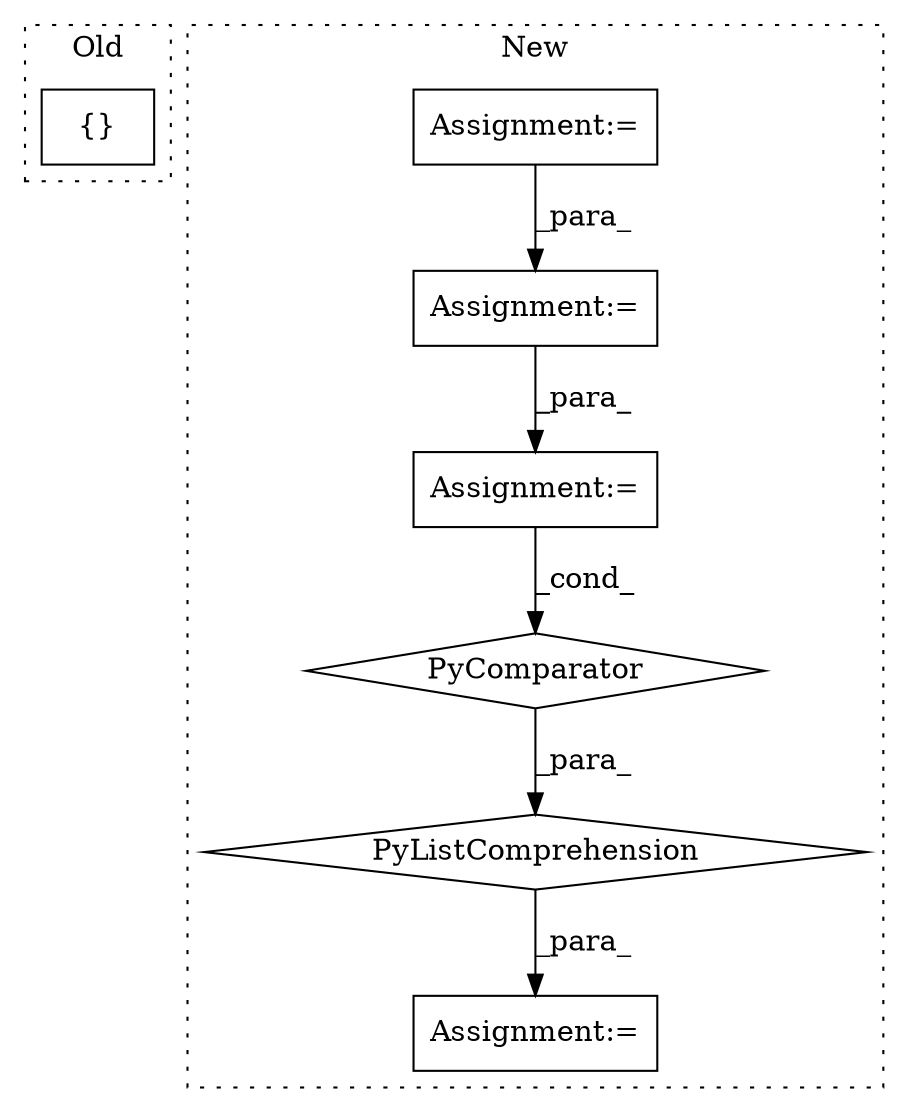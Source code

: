 digraph G {
subgraph cluster0 {
1 [label="{}" a="4" s="11191,11197" l="1,1" shape="box"];
label = "Old";
style="dotted";
}
subgraph cluster1 {
2 [label="PyListComprehension" a="109" s="10298" l="111" shape="diamond"];
3 [label="PyComparator" a="113" s="10379" l="22" shape="diamond"];
4 [label="Assignment:=" a="7" s="10219" l="1" shape="box"];
5 [label="Assignment:=" a="7" s="10555" l="1" shape="box"];
6 [label="Assignment:=" a="7" s="10254" l="2" shape="box"];
7 [label="Assignment:=" a="7" s="10379" l="22" shape="box"];
label = "New";
style="dotted";
}
2 -> 5 [label="_para_"];
3 -> 2 [label="_para_"];
4 -> 6 [label="_para_"];
6 -> 7 [label="_para_"];
7 -> 3 [label="_cond_"];
}